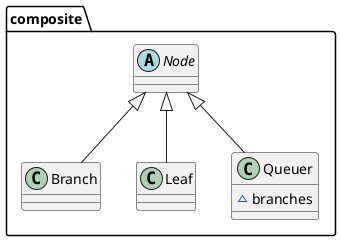 @startuml

package composite {

    abstract class Node{

    }

    class Branch extends Node{
    }

    class Leaf extends Node{
    }

    class Queuer extends Node{
            ~{field} branches
    }



}

@enduml
